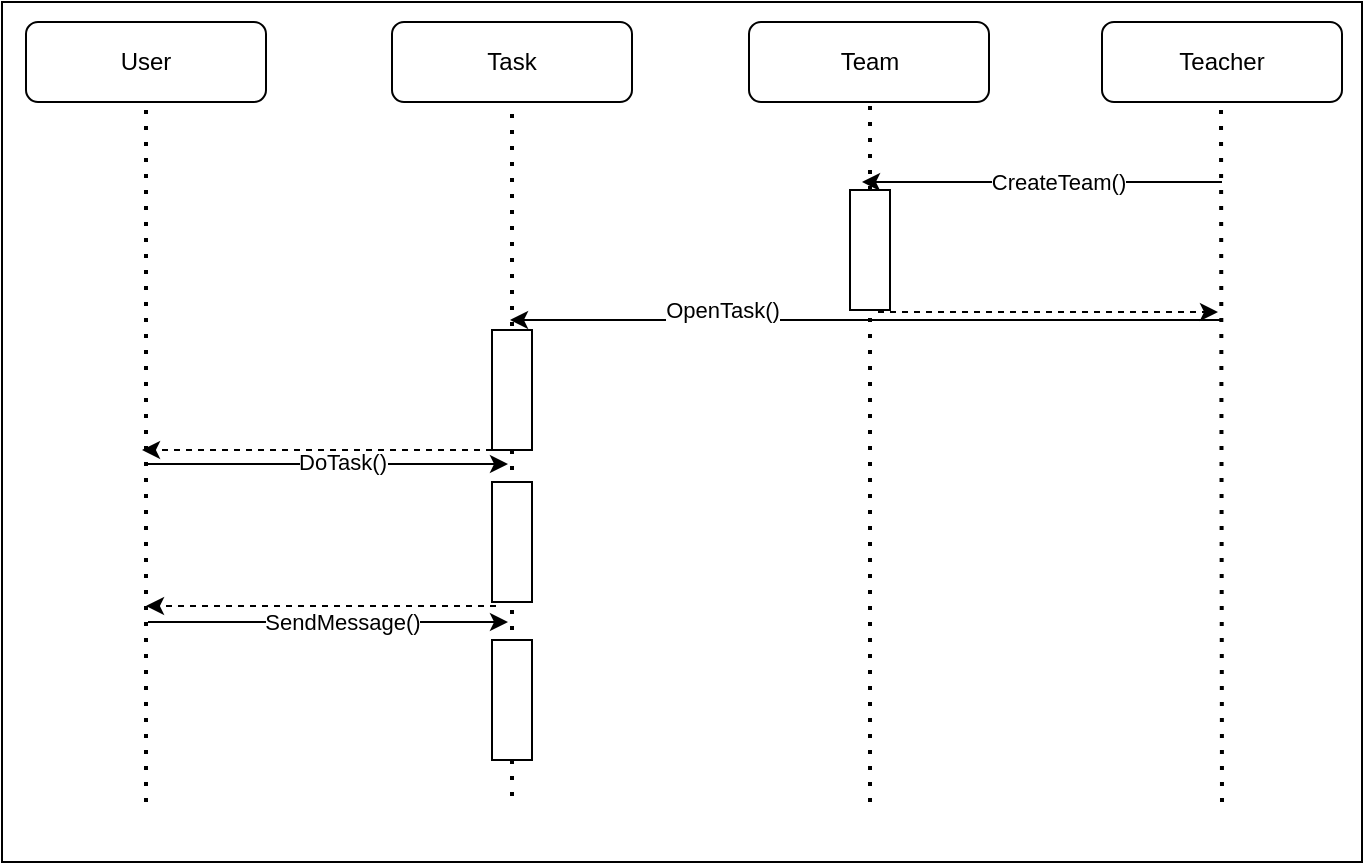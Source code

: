 <mxfile version="22.0.8" type="device">
  <diagram name="Страница — 1" id="uPX5D9wBMUv5fRk7pVOd">
    <mxGraphModel dx="1859" dy="650" grid="1" gridSize="10" guides="1" tooltips="1" connect="1" arrows="1" fold="1" page="1" pageScale="1" pageWidth="827" pageHeight="1169" math="0" shadow="0">
      <root>
        <mxCell id="0" />
        <mxCell id="1" parent="0" />
        <mxCell id="tt6zJu8wpA6HAVM8QKs--1" value="Task" style="rounded=1;whiteSpace=wrap;html=1;" vertex="1" parent="1">
          <mxGeometry x="175" y="50" width="120" height="40" as="geometry" />
        </mxCell>
        <mxCell id="tt6zJu8wpA6HAVM8QKs--2" value="Teacher" style="rounded=1;whiteSpace=wrap;html=1;" vertex="1" parent="1">
          <mxGeometry x="530" y="50" width="120" height="40" as="geometry" />
        </mxCell>
        <mxCell id="tt6zJu8wpA6HAVM8QKs--3" value="Team" style="rounded=1;whiteSpace=wrap;html=1;" vertex="1" parent="1">
          <mxGeometry x="353.5" y="50" width="120" height="40" as="geometry" />
        </mxCell>
        <mxCell id="tt6zJu8wpA6HAVM8QKs--4" value="" style="endArrow=none;dashed=1;html=1;dashPattern=1 3;strokeWidth=2;rounded=0;" edge="1" parent="1" target="tt6zJu8wpA6HAVM8QKs--1">
          <mxGeometry width="50" height="50" relative="1" as="geometry">
            <mxPoint x="235" y="370" as="sourcePoint" />
            <mxPoint x="445" y="310" as="targetPoint" />
          </mxGeometry>
        </mxCell>
        <mxCell id="tt6zJu8wpA6HAVM8QKs--5" value="" style="endArrow=none;dashed=1;html=1;dashPattern=1 3;strokeWidth=2;rounded=0;" edge="1" parent="1" source="tt6zJu8wpA6HAVM8QKs--9">
          <mxGeometry width="50" height="50" relative="1" as="geometry">
            <mxPoint x="414" y="490" as="sourcePoint" />
            <mxPoint x="414" y="90" as="targetPoint" />
          </mxGeometry>
        </mxCell>
        <mxCell id="tt6zJu8wpA6HAVM8QKs--6" value="" style="endArrow=none;dashed=1;html=1;dashPattern=1 3;strokeWidth=2;rounded=0;" edge="1" parent="1">
          <mxGeometry width="50" height="50" relative="1" as="geometry">
            <mxPoint x="590" y="440" as="sourcePoint" />
            <mxPoint x="589.5" y="90" as="targetPoint" />
          </mxGeometry>
        </mxCell>
        <mxCell id="tt6zJu8wpA6HAVM8QKs--7" value="" style="endArrow=classic;html=1;rounded=0;" edge="1" parent="1">
          <mxGeometry width="50" height="50" relative="1" as="geometry">
            <mxPoint x="590" y="130" as="sourcePoint" />
            <mxPoint x="410" y="130" as="targetPoint" />
          </mxGeometry>
        </mxCell>
        <mxCell id="tt6zJu8wpA6HAVM8QKs--8" value="CreateTeam()" style="edgeLabel;html=1;align=center;verticalAlign=middle;resizable=0;points=[];" vertex="1" connectable="0" parent="tt6zJu8wpA6HAVM8QKs--7">
          <mxGeometry x="-0.089" relative="1" as="geometry">
            <mxPoint as="offset" />
          </mxGeometry>
        </mxCell>
        <mxCell id="tt6zJu8wpA6HAVM8QKs--9" value="" style="rounded=0;whiteSpace=wrap;html=1;" vertex="1" parent="1">
          <mxGeometry x="404" y="134" width="20" height="60" as="geometry" />
        </mxCell>
        <mxCell id="tt6zJu8wpA6HAVM8QKs--11" value="" style="endArrow=classic;html=1;rounded=0;" edge="1" parent="1">
          <mxGeometry width="50" height="50" relative="1" as="geometry">
            <mxPoint x="590" y="199" as="sourcePoint" />
            <mxPoint x="234" y="199" as="targetPoint" />
          </mxGeometry>
        </mxCell>
        <mxCell id="tt6zJu8wpA6HAVM8QKs--12" value="OpenTask()" style="edgeLabel;html=1;align=center;verticalAlign=middle;resizable=0;points=[];" vertex="1" connectable="0" parent="tt6zJu8wpA6HAVM8QKs--11">
          <mxGeometry x="-0.089" relative="1" as="geometry">
            <mxPoint x="-88" y="-5" as="offset" />
          </mxGeometry>
        </mxCell>
        <mxCell id="tt6zJu8wpA6HAVM8QKs--13" value="" style="rounded=0;whiteSpace=wrap;html=1;" vertex="1" parent="1">
          <mxGeometry x="225" y="204" width="20" height="60" as="geometry" />
        </mxCell>
        <mxCell id="tt6zJu8wpA6HAVM8QKs--14" value="" style="endArrow=classic;html=1;rounded=0;" edge="1" parent="1">
          <mxGeometry width="50" height="50" relative="1" as="geometry">
            <mxPoint x="53" y="271" as="sourcePoint" />
            <mxPoint x="233" y="271" as="targetPoint" />
          </mxGeometry>
        </mxCell>
        <mxCell id="tt6zJu8wpA6HAVM8QKs--17" value="DoTask()" style="edgeLabel;html=1;align=center;verticalAlign=middle;resizable=0;points=[];" vertex="1" connectable="0" parent="tt6zJu8wpA6HAVM8QKs--14">
          <mxGeometry x="0.211" y="1" relative="1" as="geometry">
            <mxPoint x="-12" as="offset" />
          </mxGeometry>
        </mxCell>
        <mxCell id="tt6zJu8wpA6HAVM8QKs--15" value="" style="rounded=0;whiteSpace=wrap;html=1;" vertex="1" parent="1">
          <mxGeometry x="225" y="280" width="20" height="60" as="geometry" />
        </mxCell>
        <mxCell id="tt6zJu8wpA6HAVM8QKs--19" value="User" style="rounded=1;whiteSpace=wrap;html=1;" vertex="1" parent="1">
          <mxGeometry x="-8" y="50" width="120" height="40" as="geometry" />
        </mxCell>
        <mxCell id="tt6zJu8wpA6HAVM8QKs--20" value="" style="endArrow=none;dashed=1;html=1;dashPattern=1 3;strokeWidth=2;rounded=0;" edge="1" parent="1" target="tt6zJu8wpA6HAVM8QKs--19">
          <mxGeometry width="50" height="50" relative="1" as="geometry">
            <mxPoint x="52" y="440" as="sourcePoint" />
            <mxPoint x="262" y="310" as="targetPoint" />
          </mxGeometry>
        </mxCell>
        <mxCell id="tt6zJu8wpA6HAVM8QKs--21" value="" style="endArrow=none;dashed=1;html=1;dashPattern=1 3;strokeWidth=2;rounded=0;entryX=0.5;entryY=1;entryDx=0;entryDy=0;" edge="1" parent="1" target="tt6zJu8wpA6HAVM8QKs--9">
          <mxGeometry width="50" height="50" relative="1" as="geometry">
            <mxPoint x="414" y="440" as="sourcePoint" />
            <mxPoint x="420" y="200" as="targetPoint" />
          </mxGeometry>
        </mxCell>
        <mxCell id="tt6zJu8wpA6HAVM8QKs--23" value="" style="endArrow=classic;html=1;rounded=0;dashed=1;" edge="1" parent="1">
          <mxGeometry width="50" height="50" relative="1" as="geometry">
            <mxPoint x="418" y="195" as="sourcePoint" />
            <mxPoint x="588" y="195" as="targetPoint" />
          </mxGeometry>
        </mxCell>
        <mxCell id="tt6zJu8wpA6HAVM8QKs--24" value="" style="endArrow=classic;html=1;rounded=0;exitX=0;exitY=1;exitDx=0;exitDy=0;dashed=1;" edge="1" parent="1" source="tt6zJu8wpA6HAVM8QKs--13">
          <mxGeometry width="50" height="50" relative="1" as="geometry">
            <mxPoint x="390" y="360" as="sourcePoint" />
            <mxPoint x="50" y="264" as="targetPoint" />
          </mxGeometry>
        </mxCell>
        <mxCell id="tt6zJu8wpA6HAVM8QKs--27" value="" style="endArrow=classic;html=1;rounded=0;exitX=0;exitY=1;exitDx=0;exitDy=0;dashed=1;" edge="1" parent="1">
          <mxGeometry width="50" height="50" relative="1" as="geometry">
            <mxPoint x="227" y="342" as="sourcePoint" />
            <mxPoint x="52" y="342" as="targetPoint" />
          </mxGeometry>
        </mxCell>
        <mxCell id="tt6zJu8wpA6HAVM8QKs--28" value="" style="endArrow=classic;html=1;rounded=0;" edge="1" parent="1">
          <mxGeometry width="50" height="50" relative="1" as="geometry">
            <mxPoint x="53" y="350" as="sourcePoint" />
            <mxPoint x="233" y="350" as="targetPoint" />
          </mxGeometry>
        </mxCell>
        <mxCell id="tt6zJu8wpA6HAVM8QKs--29" value="SendMessage()" style="edgeLabel;html=1;align=center;verticalAlign=middle;resizable=0;points=[];" vertex="1" connectable="0" parent="tt6zJu8wpA6HAVM8QKs--28">
          <mxGeometry x="0.211" y="1" relative="1" as="geometry">
            <mxPoint x="-12" y="1" as="offset" />
          </mxGeometry>
        </mxCell>
        <mxCell id="tt6zJu8wpA6HAVM8QKs--30" value="" style="rounded=0;whiteSpace=wrap;html=1;" vertex="1" parent="1">
          <mxGeometry x="225" y="359" width="20" height="60" as="geometry" />
        </mxCell>
        <mxCell id="tt6zJu8wpA6HAVM8QKs--32" value="" style="endArrow=none;dashed=1;html=1;dashPattern=1 3;strokeWidth=2;rounded=0;exitX=0.5;exitY=1;exitDx=0;exitDy=0;" edge="1" parent="1" source="tt6zJu8wpA6HAVM8QKs--30">
          <mxGeometry width="50" height="50" relative="1" as="geometry">
            <mxPoint x="390" y="360" as="sourcePoint" />
            <mxPoint x="235" y="440" as="targetPoint" />
          </mxGeometry>
        </mxCell>
        <mxCell id="tt6zJu8wpA6HAVM8QKs--34" value="" style="rounded=0;whiteSpace=wrap;html=1;fillColor=none;" vertex="1" parent="1">
          <mxGeometry x="-20" y="40" width="680" height="430" as="geometry" />
        </mxCell>
      </root>
    </mxGraphModel>
  </diagram>
</mxfile>
